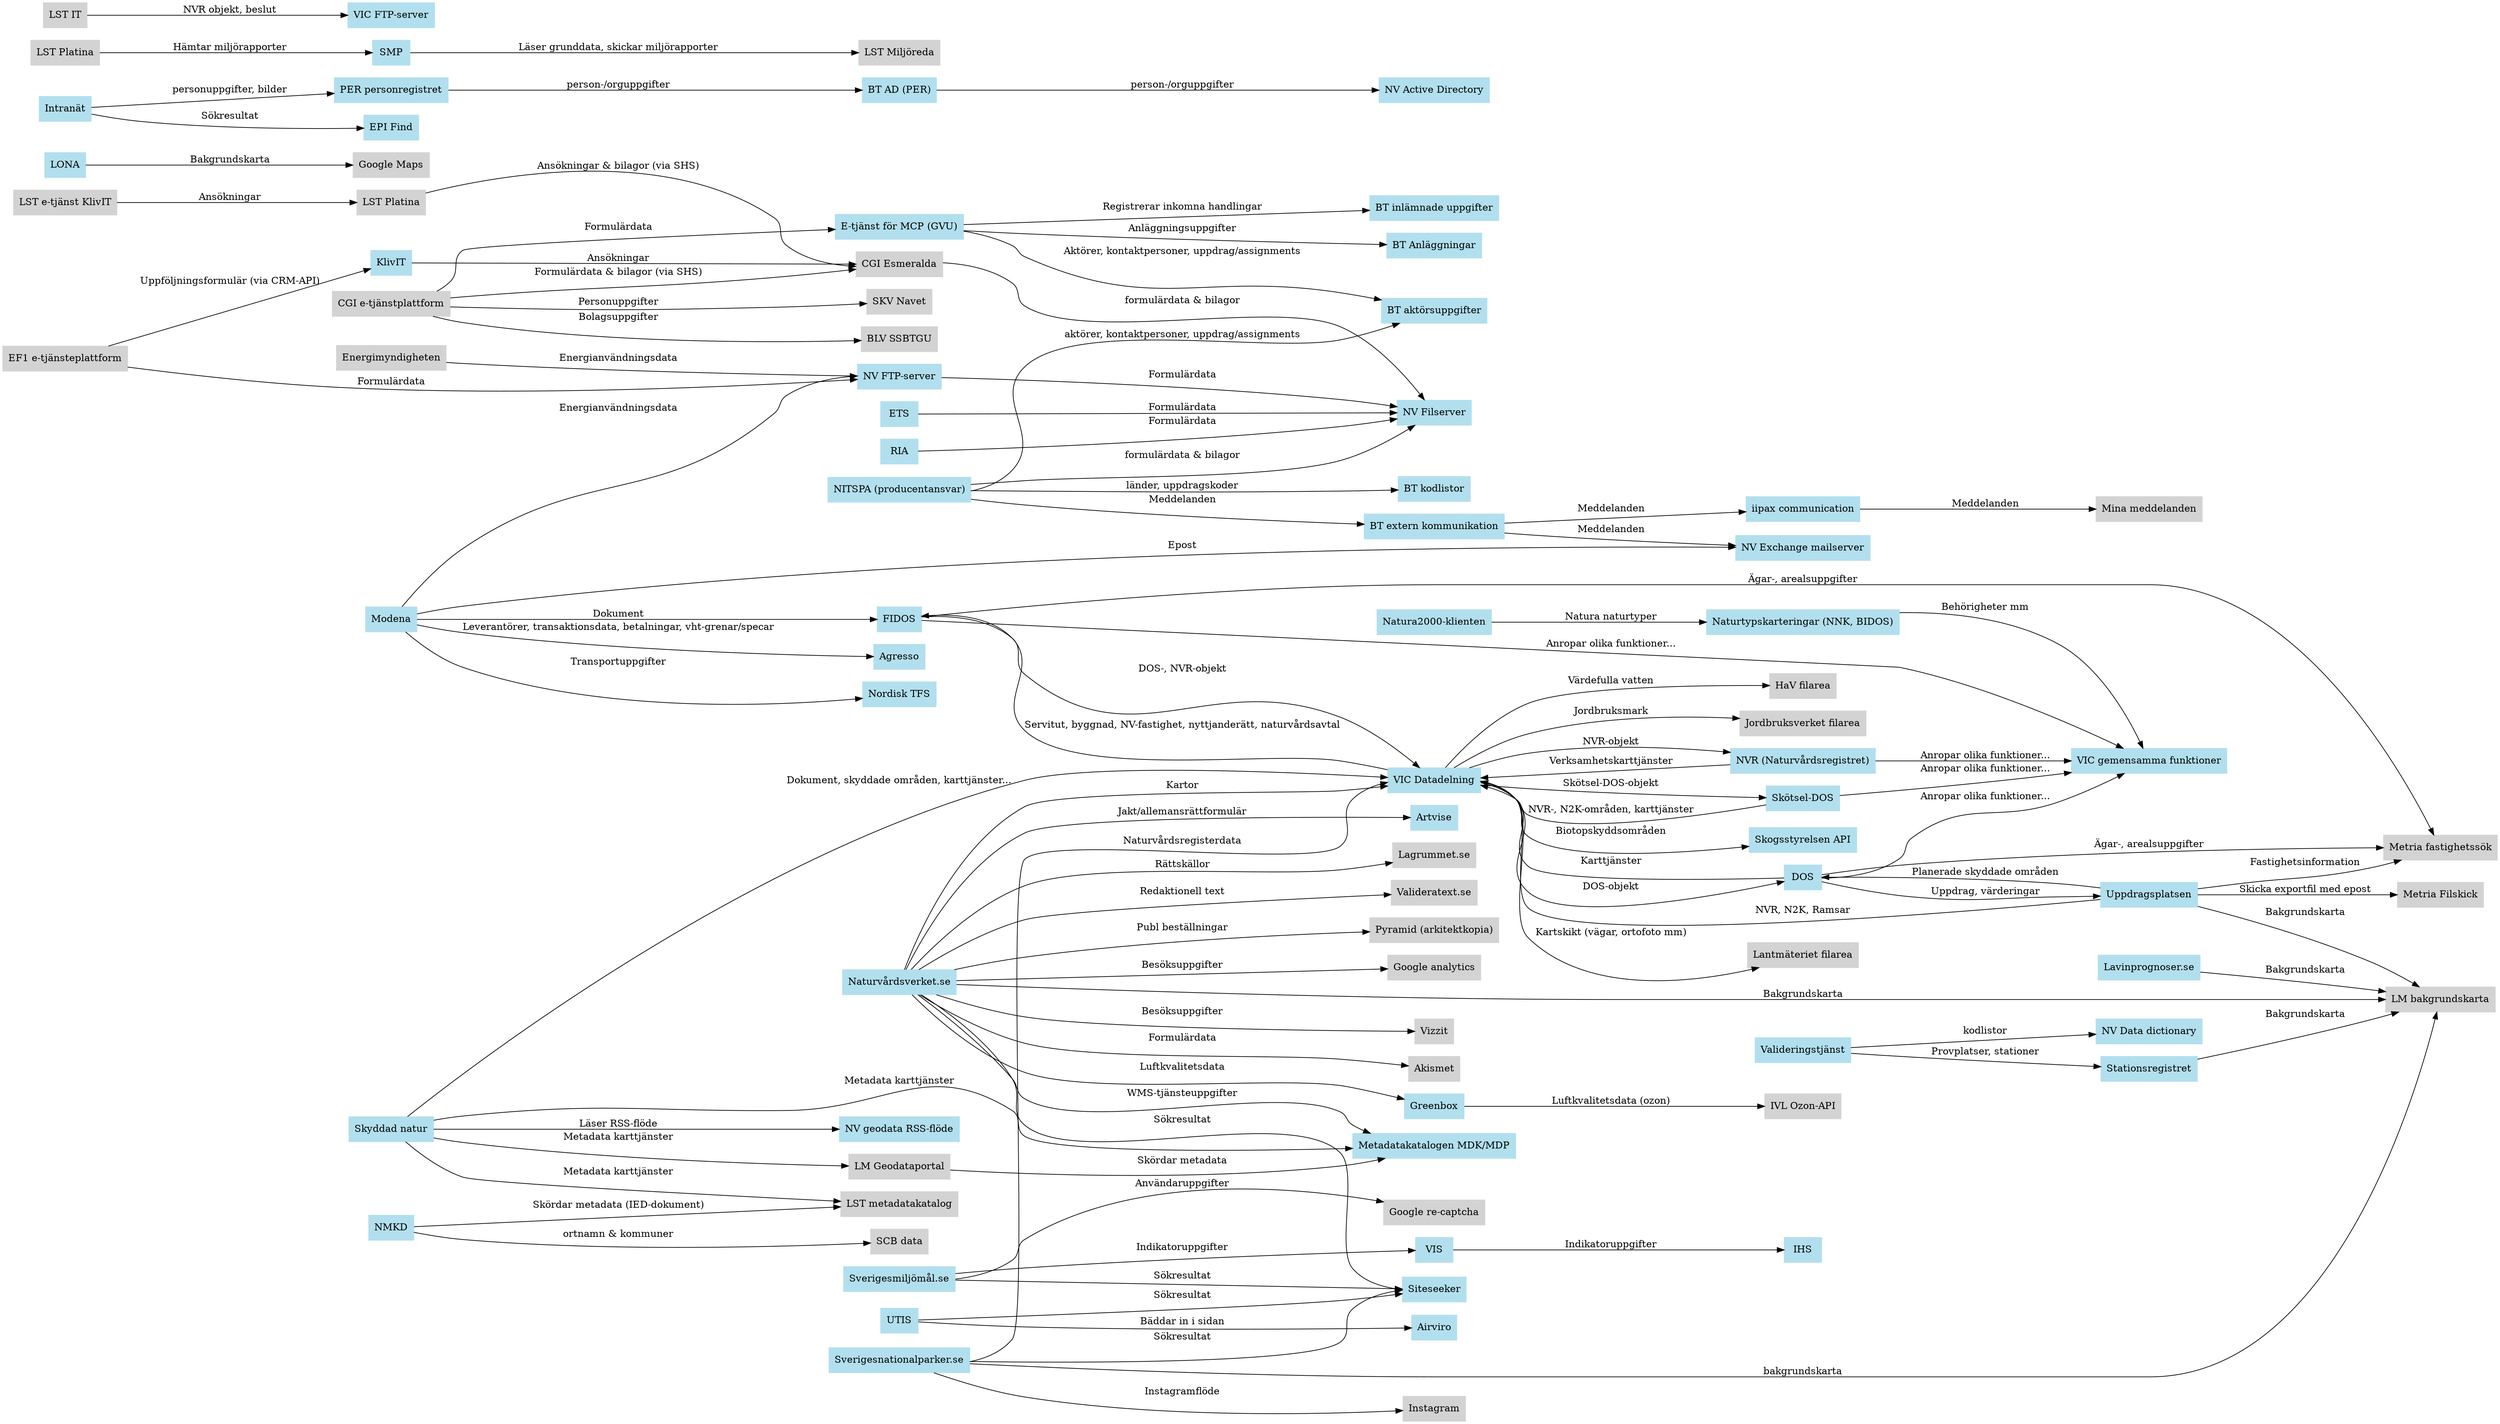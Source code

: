 digraph G {
    /* http://graphviz.it */
    node [rx=5 ry=5 shape="box" color="lightblue2" style="filled" labelStyle="font: 300 14px 'Helvetica Neue', Helvetica"]
    edge [labelStyle="font: 300 14px 'Helvetica Neue', Helvetica"]
    rankdir=LR;
    
ef1 [label="EF1 e-tjänsteplattform" color="lightgrey"];
nvftp [label="NV FTP-server"];
nvfil [label="NV Filserver"];
ets [label="ETS"];
lstetj [label="LST e-tjänst KlivIT" color="lightgrey"];
lstplatina [label="LST Platina" color="lightgrey"];
esmeralda [label="CGI Esmeralda" color="lightgrey"];
klivit [label="KlivIT"];
lona [label="LONA"];
gmaps [label="Google Maps" color="lightgrey"];
nitspa [label="NITSPA (producentansvar)"];
btkl [label="BT kodlistor"];
btau [label="BT aktörsuppgifter"];
cgietj [label="CGI e-tjänstplattform" color="lightgrey"];
btek [label="BT extern kommunikation"];
minmed [label="Mina meddelanden" color="lightgrey"];
per [label="PER personregistret"];
peradws [label="BT AD (PER)"];
ad [label="NV Active Directory"];
iipaxcom [label="iipax communication"];
exchange [label="NV Exchange mailserver"];
gvu [label="E-tjänst för MCP (GVU)"];
btiu [label="BT inlämnade uppgifter"];
btsna [label="BT Anläggningar"];
navet [label="SKV Navet" color="lightgrey"];
ssbtgu [label="BLV SSBTGU" color="lightgrey"];
greenbox [label="Greenbox"];
ivlozapi [label="IVL Ozon-API" color="lightgrey"];
ihs [label="IHS"];
vis [label="VIS"];
smm [label="Sverigesmiljömål.se"];
lavin [label="Lavinprognoser.se"];
lmkarta [label="LM bakgrundskarta" color="lightgrey"];
geoport [label="LM Geodataportal" color="lightgrey"];
metakat [label="Metadatakatalogen MDK/MDP"];
scb [label="SCB data" color="lightgrey"];
nmkd [label="NMKD"];
lstmetakat [label="LST metadatakatalog" color="lightgrey"];
ria [label="RIA"];
smp [label="SMP"];
lstmr [label="LST Miljöreda" color="lightgrey"];
lstpla [label="LST Platina" color="lightgrey"];
stnreg [label="Stationsregistret"];
utis [label="UTIS"];
airviro [label="Airviro"];
seeker [label="Siteseeker"];
valtj [label="Valideringstjänst"];
dd [label="NV Data dictionary"];
epifind [label="EPI Find"];
intra [label="Intranät"];
nvse [label="Naturvårdsverket.se"];
artvise [label="Artvise"];
datadel [label="VIC Datadelning"];
lagrum [label="Lagrummet.se" color="lightgrey"];
valtext [label="Valideratext.se" color="lightgrey"];
pyram [label="Pyramid (arkitektkopia)" color="lightgrey"];
ganalytics [label="Google analytics" color="lightgrey"];
vizzit [label="Vizzit" color="lightgrey"];
akismet [label="Akismet" color="lightgrey"];
grecap [label="Google re-captcha" color="lightgrey"];
snp [label="Sverigesnationalparker.se"];
insta [label="Instagram" color="lightgrey"];
modena [label="Modena"];
agresso [label="Agresso"];
emynd [label="Energimyndigheten" color="lightgrey"];
fidos [label="FIDOS"];
ntfs [label="Nordisk TFS"];
vicftp [label="VIC FTP-server"]; 
lst [label="LST IT" color="lightgrey"];
skog [label="Skogsstyrelsen API"];
dos [label="DOS"];
nvr [label="NVR (Naturvårdsregistret)"];
skdos [label="Skötsel-DOS"];
lmfil [label="Lantmäteriet filarea" color="lightgrey"];
havfil [label="HaV filarea" color="lightgrey"];
jordfil [label="Jordbruksverket filarea" color="lightgrey"];
uppdr [label="Uppdragsplatsen"];
metfast [label="Metria fastighetssök" color="lightgrey"];
vicfunk [label="VIC gemensamma funktioner"];
nnk [label="Naturtypskarteringar (NNK, BIDOS)"];
n2kklient [label="Natura2000-klienten"];
sknat [label="Skyddad natur"];
nvgeorss [label="NV geodata RSS-flöde"];
metfil [label="Metria Filskick" color="lightgrey"];

uppdr -> lmkarta [label="Bakgrundskarta"];
uppdr -> datadel [label="NVR, N2K, Ramsar"];
uppdr -> metfast [label="Fastighetsinformation"];
uppdr -> metfil [label="Skicka exportfil med epost"];
uppdr -> dos [label="Planerade skyddade områden"];
skdos -> vicfunk [label="Anropar olika funktioner..."];
skdos -> datadel [label="NVR-, N2K-områden, karttjänster"];
sknat -> datadel [label="Dokument, skyddade områden, karttjänster..."];
sknat -> lstmetakat [label="Metadata karttjänster"];
sknat -> geoport [label="Metadata karttjänster"];
sknat -> metakat [label="Metadata karttjänster"];
sknat -> nvgeorss [label="Läser RSS-flöde"]
nvr -> datadel [label="Verksamhetskarttjänster"];
nvr -> vicfunk [label="Anropar olika funktioner..."];
nnk -> vicfunk [label="Behörigheter mm"];
n2kklient -> nnk [label="Natura naturtyper"];
fidos -> datadel [label="DOS-, NVR-objekt"];
fidos -> vicfunk [label="Anropar olika funktioner..."];
fidos -> metfast [label="Ägar-, arealsuppgifter"];
dos -> vicfunk [label="Anropar olika funktioner..."];
dos -> datadel [label="Karttjänster"];
dos -> metfast [label="Ägar-, arealsuppgifter"];
dos -> uppdr [label="Uppdrag, värderingar"];
datadel -> jordfil [label="Jordbruksmark"];
datadel -> havfil [label="Värdefulla vatten"];
datadel -> lmfil [label="Kartskikt (vägar, ortofoto mm)"];
datadel -> skdos [label="Skötsel-DOS-objekt"];
datadel -> nvr [label="NVR-objekt"];
datadel -> fidos [label="Servitut, byggnad, NV-fastighet, nyttjanderätt, naturvårdsavtal"];
datadel -> dos [label="DOS-objekt"];
datadel -> skog [label="Biotopskyddsområden"];
lst -> vicftp [label="NVR objekt, beslut"];
modena -> ntfs [label="Transportuppgifter"];
modena -> fidos [label="Dokument"];
emynd -> nvftp [label="Energianvändningsdata"];
modena -> nvftp [label="Energianvändningsdata"];
modena -> agresso [label="Leverantörer, transaktionsdata, betalningar, vht-grenar/specar"];
modena -> exchange [label="Epost"];
snp -> insta [label="Instagramflöde"];
snp -> seeker [label="Sökresultat"];
snp -> lmkarta [label="bakgrundskarta"];
snp -> datadel [label="Naturvårdsregisterdata"];
smm -> grecap [label="Användaruppgifter"];
smm -> seeker [label="Sökresultat"];
nvse -> seeker [label="Sökresultat"];
nvse -> akismet [label="Formulärdata"];
nvse -> ganalytics [label="Besöksuppgifter"];
nvse -> vizzit [label="Besöksuppgifter"];
nvse -> pyram [label="Publ beställningar"];
nvse -> valtext [label="Redaktionell text"];
nvse -> lagrum [label="Rättskällor"];
nvse -> datadel [label="Kartor"];
nvse -> greenbox [label="Luftkvalitetsdata"];
nvse -> lmkarta [label="Bakgrundskarta"];
nvse -> metakat [label="WMS-tjänsteuppgifter"];
nvse -> artvise [label="Jakt/allemansrättformulär"];
intra -> epifind [label="Sökresultat"];
intra -> per [label="personuppgifter, bilder"];
valtj -> dd [label="kodlistor"];
valtj -> stnreg [label="Provplatser, stationer"];
utis -> seeker [label="Sökresultat"];
utis -> airviro [label="Bäddar in i sidan"];
stnreg -> lmkarta [label="Bakgrundskarta"];
lstpla -> smp [label="Hämtar miljörapporter"];
smp -> lstmr [label="Läser grunddata, skickar miljörapporter"];
ria -> nvfil [label="Formulärdata"];
nmkd -> lstmetakat [label="Skördar metadata (IED-dokument)"];
nmkd -> scb [label="ortnamn & kommuner"];
geoport -> metakat [label="Skördar metadata"];
lavin -> lmkarta [label="Bakgrundskarta"];
vis -> ihs [label="Indikatoruppgifter"];
smm -> vis [label="Indikatoruppgifter"];
greenbox -> ivlozapi [label="Luftkvalitetsdata (ozon)"];
cgietj -> navet [label="Personuppgifter"];
cgietj -> ssbtgu [label="Bolagsuppgifter"];
gvu -> btsna [label="Anläggningsuppgifter"];
gvu -> btau [label="Aktörer, kontaktpersoner, uppdrag/assignments"];
cgietj -> gvu [label="Formulärdata"];
gvu -> btiu [label="Registrerar inkomna handlingar"];
btek -> exchange [label="Meddelanden"];
per -> peradws [label="person-/orguppgifter"];
peradws -> ad [label="person-/orguppgifter"];
ef1 -> nvftp [label="Formulärdata"];
nvftp -> nvfil [label="Formulärdata"];
ets -> nvfil [label="Formulärdata"];
lstetj -> lstplatina [label="Ansökningar"];
lstplatina -> esmeralda [label="Ansökningar & bilagor (via SHS)"];
klivit -> esmeralda [label="Ansökningar"];
ef1 -> klivit [label="Uppföljningsformulär (via CRM-API)"];
lona -> gmaps [label="Bakgrundskarta"];
nitspa -> btkl [label="länder, uppdragskoder"];
nitspa -> btau [label="aktörer, kontaktpersoner, uppdrag/assignments"];
cgietj -> esmeralda [label="Formulärdata & bilagor (via SHS)"];
esmeralda -> nvfil [label="formulärdata & bilagor"];
nitspa -> nvfil [label="formulärdata & bilagor"];
nitspa -> btek [label="Meddelanden"];
btek -> iipaxcom [label="Meddelanden"];
iipaxcom -> minmed [label="Meddelanden"];

}
  